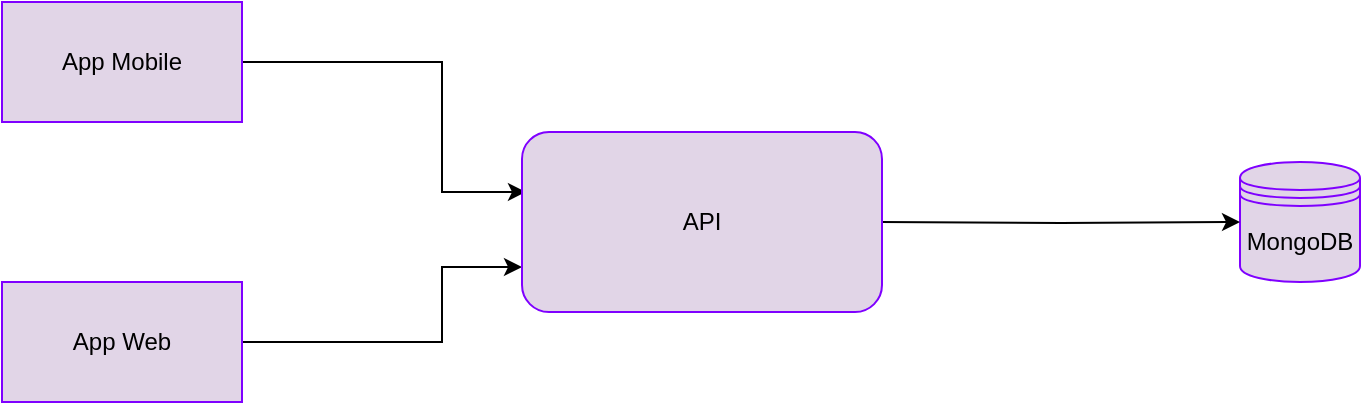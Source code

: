 <mxfile version="26.1.3">
  <diagram name="Página-1" id="oygAtPZqXrYl83XINA70">
    <mxGraphModel dx="1434" dy="772" grid="1" gridSize="10" guides="1" tooltips="1" connect="1" arrows="1" fold="1" page="1" pageScale="1" pageWidth="827" pageHeight="1169" math="0" shadow="0">
      <root>
        <mxCell id="0" />
        <mxCell id="1" parent="0" />
        <mxCell id="yyrck8AYA28l6mTrRHcT-1" value="MongoDB" style="shape=datastore;whiteSpace=wrap;html=1;fillColor=#e1d5e7;strokeColor=#7F00FF;" vertex="1" parent="1">
          <mxGeometry x="709" y="350" width="60" height="60" as="geometry" />
        </mxCell>
        <mxCell id="yyrck8AYA28l6mTrRHcT-6" style="edgeStyle=orthogonalEdgeStyle;rounded=0;orthogonalLoop=1;jettySize=auto;html=1;entryX=0.011;entryY=0.333;entryDx=0;entryDy=0;entryPerimeter=0;exitX=1;exitY=0.5;exitDx=0;exitDy=0;" edge="1" parent="1" source="yyrck8AYA28l6mTrRHcT-2" target="yyrck8AYA28l6mTrRHcT-9">
          <mxGeometry relative="1" as="geometry">
            <mxPoint x="309" y="325" as="targetPoint" />
            <Array as="points">
              <mxPoint x="310" y="300" />
              <mxPoint x="310" y="365" />
            </Array>
          </mxGeometry>
        </mxCell>
        <mxCell id="yyrck8AYA28l6mTrRHcT-2" value="App Mobile" style="rounded=0;whiteSpace=wrap;html=1;fillColor=#e1d5e7;strokeColor=#7F00FF;" vertex="1" parent="1">
          <mxGeometry x="90" y="270" width="120" height="60" as="geometry" />
        </mxCell>
        <mxCell id="yyrck8AYA28l6mTrRHcT-7" style="edgeStyle=orthogonalEdgeStyle;rounded=0;orthogonalLoop=1;jettySize=auto;html=1;exitX=1;exitY=0.5;exitDx=0;exitDy=0;entryX=0;entryY=0.75;entryDx=0;entryDy=0;" edge="1" parent="1" source="yyrck8AYA28l6mTrRHcT-3" target="yyrck8AYA28l6mTrRHcT-9">
          <mxGeometry relative="1" as="geometry">
            <mxPoint x="347" y="410" as="targetPoint" />
            <Array as="points">
              <mxPoint x="310" y="440" />
              <mxPoint x="310" y="403" />
            </Array>
          </mxGeometry>
        </mxCell>
        <mxCell id="yyrck8AYA28l6mTrRHcT-3" value="App Web" style="rounded=0;whiteSpace=wrap;html=1;fillColor=#e1d5e7;strokeColor=#7F00FF;" vertex="1" parent="1">
          <mxGeometry x="90" y="410" width="120" height="60" as="geometry" />
        </mxCell>
        <mxCell id="yyrck8AYA28l6mTrRHcT-8" style="edgeStyle=orthogonalEdgeStyle;rounded=0;orthogonalLoop=1;jettySize=auto;html=1;entryX=0;entryY=0.5;entryDx=0;entryDy=0;" edge="1" parent="1" target="yyrck8AYA28l6mTrRHcT-1">
          <mxGeometry relative="1" as="geometry">
            <mxPoint x="529" y="380" as="sourcePoint" />
          </mxGeometry>
        </mxCell>
        <mxCell id="yyrck8AYA28l6mTrRHcT-9" value="API" style="rounded=1;whiteSpace=wrap;html=1;fillColor=#e1d5e7;strokeColor=#7F00FF;" vertex="1" parent="1">
          <mxGeometry x="350" y="335" width="180" height="90" as="geometry" />
        </mxCell>
      </root>
    </mxGraphModel>
  </diagram>
</mxfile>

